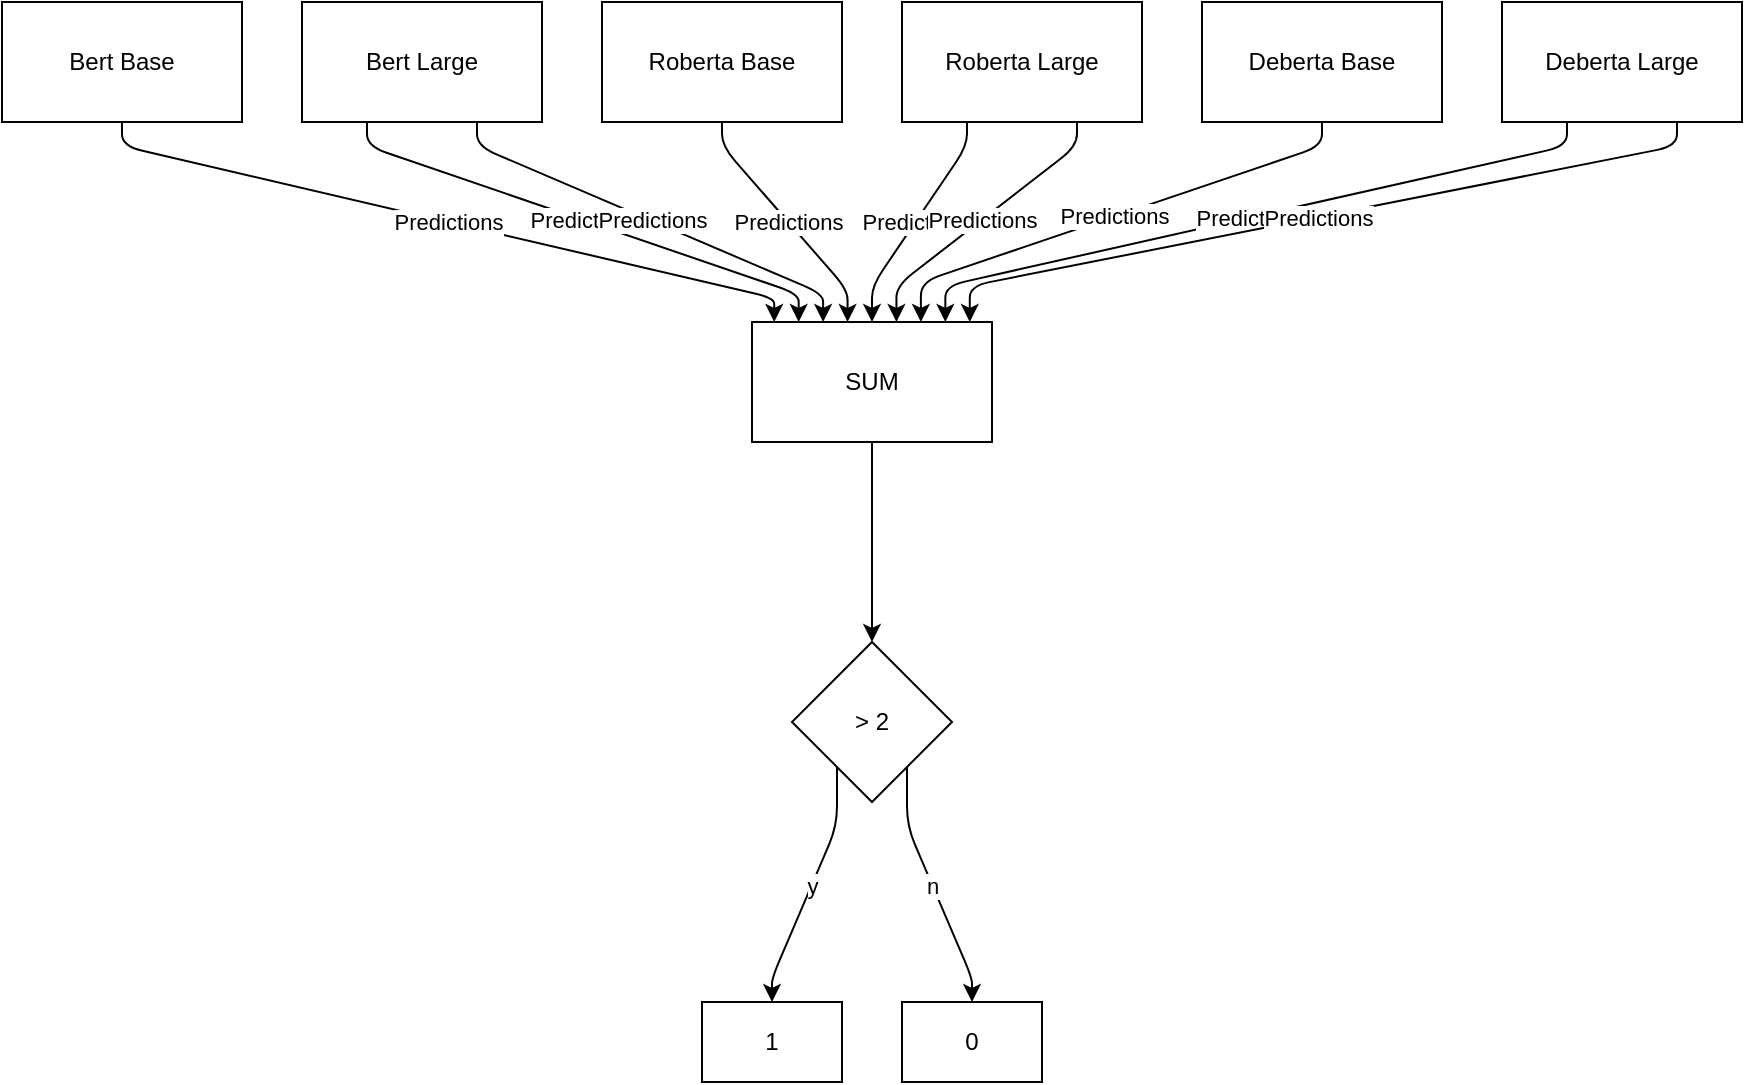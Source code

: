 <mxfile>
    <diagram id="1CRUhb7KtWk_jxI4YGjq" name="Page-1">
        <mxGraphModel dx="901" dy="779" grid="1" gridSize="10" guides="1" tooltips="1" connect="1" arrows="1" fold="1" page="1" pageScale="1" pageWidth="850" pageHeight="1100" math="0" shadow="0">
            <root>
                <mxCell id="0"/>
                <mxCell id="1" parent="0"/>
                <mxCell id="71" value="Predictions" style="edgeStyle=none;html=1;noEdgeStyle=1;orthogonal=1;" parent="1" source="2" target="63" edge="1">
                    <mxGeometry relative="1" as="geometry">
                        <Array as="points">
                            <mxPoint x="60" y="72"/>
                            <mxPoint x="386.111" y="148"/>
                        </Array>
                    </mxGeometry>
                </mxCell>
                <mxCell id="2" value="Bert Base" style="rounded=0;whiteSpace=wrap;html=1;" parent="1" vertex="1">
                    <mxGeometry width="120" height="60" as="geometry"/>
                </mxCell>
                <mxCell id="3" value="Bert Large" style="rounded=0;whiteSpace=wrap;html=1;" parent="1" vertex="1">
                    <mxGeometry x="150" width="120" height="60" as="geometry"/>
                </mxCell>
                <mxCell id="4" value="Roberta Base" style="rounded=0;whiteSpace=wrap;html=1;" parent="1" vertex="1">
                    <mxGeometry x="300" width="120" height="60" as="geometry"/>
                </mxCell>
                <mxCell id="5" value="Roberta Large" style="rounded=0;whiteSpace=wrap;html=1;" parent="1" vertex="1">
                    <mxGeometry x="450" width="120" height="60" as="geometry"/>
                </mxCell>
                <mxCell id="6" value="Deberta Base" style="rounded=0;whiteSpace=wrap;html=1;" parent="1" vertex="1">
                    <mxGeometry x="600" width="120" height="60" as="geometry"/>
                </mxCell>
                <mxCell id="7" value="Deberta Large" style="rounded=0;whiteSpace=wrap;html=1;" parent="1" vertex="1">
                    <mxGeometry x="750" width="120" height="60" as="geometry"/>
                </mxCell>
                <mxCell id="64" style="edgeStyle=none;html=1;noEdgeStyle=1;orthogonal=1;" parent="1" source="63" target="65" edge="1">
                    <mxGeometry relative="1" as="geometry">
                        <mxPoint x="470" y="260" as="targetPoint"/>
                        <Array as="points">
                            <mxPoint x="435" y="232"/>
                            <mxPoint x="435" y="308"/>
                        </Array>
                    </mxGeometry>
                </mxCell>
                <mxCell id="63" value="SUM" style="rounded=0;whiteSpace=wrap;html=1;" parent="1" vertex="1">
                    <mxGeometry x="375" y="160" width="120" height="60" as="geometry"/>
                </mxCell>
                <mxCell id="66" value="y" style="edgeStyle=none;html=1;noEdgeStyle=1;orthogonal=1;" parent="1" source="65" target="68" edge="1">
                    <mxGeometry relative="1" as="geometry">
                        <mxPoint x="510" y="350" as="targetPoint"/>
                        <Array as="points">
                            <mxPoint x="417.5" y="412"/>
                            <mxPoint x="385" y="488"/>
                        </Array>
                    </mxGeometry>
                </mxCell>
                <mxCell id="67" value="n" style="edgeStyle=none;html=1;noEdgeStyle=1;orthogonal=1;" parent="1" source="65" target="69" edge="1">
                    <mxGeometry relative="1" as="geometry">
                        <mxPoint x="580" y="360" as="targetPoint"/>
                        <Array as="points">
                            <mxPoint x="452.5" y="412"/>
                            <mxPoint x="485" y="488"/>
                        </Array>
                    </mxGeometry>
                </mxCell>
                <mxCell id="65" value="&amp;gt; 2" style="rhombus;whiteSpace=wrap;html=1;" parent="1" vertex="1">
                    <mxGeometry x="395" y="320" width="80" height="80" as="geometry"/>
                </mxCell>
                <mxCell id="68" value="1" style="rounded=0;whiteSpace=wrap;html=1;" parent="1" vertex="1">
                    <mxGeometry x="350" y="500" width="70" height="40" as="geometry"/>
                </mxCell>
                <mxCell id="69" value="0" style="rounded=0;whiteSpace=wrap;html=1;" parent="1" vertex="1">
                    <mxGeometry x="450" y="500" width="70" height="40" as="geometry"/>
                </mxCell>
                <mxCell id="72" value="Predictions" style="edgeStyle=none;html=1;noEdgeStyle=1;orthogonal=1;" parent="1" source="3" target="63" edge="1">
                    <mxGeometry relative="1" as="geometry">
                        <mxPoint x="70" y="180.0" as="sourcePoint"/>
                        <mxPoint x="325" y="288.8" as="targetPoint"/>
                        <Array as="points">
                            <mxPoint x="182.5" y="72"/>
                            <mxPoint x="398.333" y="146"/>
                        </Array>
                    </mxGeometry>
                </mxCell>
                <mxCell id="73" value="Predictions" style="edgeStyle=none;html=1;noEdgeStyle=1;orthogonal=1;" parent="1" source="4" target="63" edge="1">
                    <mxGeometry relative="1" as="geometry">
                        <mxPoint x="30" y="305.6" as="sourcePoint"/>
                        <mxPoint x="285" y="414.4" as="targetPoint"/>
                        <Array as="points">
                            <mxPoint x="360" y="72"/>
                            <mxPoint x="422.778" y="144"/>
                        </Array>
                    </mxGeometry>
                </mxCell>
                <mxCell id="74" value="Predictions" style="edgeStyle=none;html=1;noEdgeStyle=1;orthogonal=1;" parent="1" source="5" target="63" edge="1">
                    <mxGeometry relative="1" as="geometry">
                        <mxPoint x="70" y="400" as="sourcePoint"/>
                        <mxPoint x="325" y="508.8" as="targetPoint"/>
                        <Array as="points">
                            <mxPoint x="482.5" y="72"/>
                            <mxPoint x="435" y="142"/>
                        </Array>
                    </mxGeometry>
                </mxCell>
                <mxCell id="75" value="Predictions" style="edgeStyle=none;html=1;noEdgeStyle=1;orthogonal=1;" parent="1" source="6" target="63" edge="1">
                    <mxGeometry relative="1" as="geometry">
                        <mxPoint x="70" y="480" as="sourcePoint"/>
                        <mxPoint x="325" y="588.8" as="targetPoint"/>
                        <Array as="points">
                            <mxPoint x="660" y="72"/>
                            <mxPoint x="459.444" y="140"/>
                        </Array>
                    </mxGeometry>
                </mxCell>
                <mxCell id="76" value="Predictions" style="edgeStyle=none;html=1;noEdgeStyle=1;orthogonal=1;" parent="1" source="7" target="63" edge="1">
                    <mxGeometry relative="1" as="geometry">
                        <mxPoint x="170" y="105.6" as="sourcePoint"/>
                        <mxPoint x="425" y="214.4" as="targetPoint"/>
                        <Array as="points">
                            <mxPoint x="782.5" y="72"/>
                            <mxPoint x="471.667" y="142"/>
                        </Array>
                    </mxGeometry>
                </mxCell>
                <mxCell id="77" value="Predictions" style="edgeStyle=none;html=1;noEdgeStyle=1;orthogonal=1;" parent="1" source="7" target="63" edge="1">
                    <mxGeometry relative="1" as="geometry">
                        <mxPoint x="758.75" y="180" as="sourcePoint"/>
                        <mxPoint x="561.25" y="280" as="targetPoint"/>
                        <Array as="points">
                            <mxPoint x="837.5" y="72"/>
                            <mxPoint x="483.889" y="142"/>
                        </Array>
                    </mxGeometry>
                </mxCell>
                <mxCell id="78" value="Predictions" style="edgeStyle=none;html=1;noEdgeStyle=1;orthogonal=1;" parent="1" source="5" target="63" edge="1">
                    <mxGeometry relative="1" as="geometry">
                        <mxPoint x="270" y="270" as="sourcePoint"/>
                        <mxPoint x="72.5" y="370" as="targetPoint"/>
                        <Array as="points">
                            <mxPoint x="537.5" y="72"/>
                            <mxPoint x="447.222" y="142"/>
                        </Array>
                    </mxGeometry>
                </mxCell>
                <mxCell id="79" value="Predictions" style="edgeStyle=none;html=1;noEdgeStyle=1;orthogonal=1;" parent="1" source="3" target="63" edge="1">
                    <mxGeometry relative="1" as="geometry">
                        <mxPoint x="797.5" y="350" as="sourcePoint"/>
                        <mxPoint x="600" y="450" as="targetPoint"/>
                        <Array as="points">
                            <mxPoint x="237.5" y="72"/>
                            <mxPoint x="410.556" y="146"/>
                        </Array>
                    </mxGeometry>
                </mxCell>
            </root>
        </mxGraphModel>
    </diagram>
</mxfile>